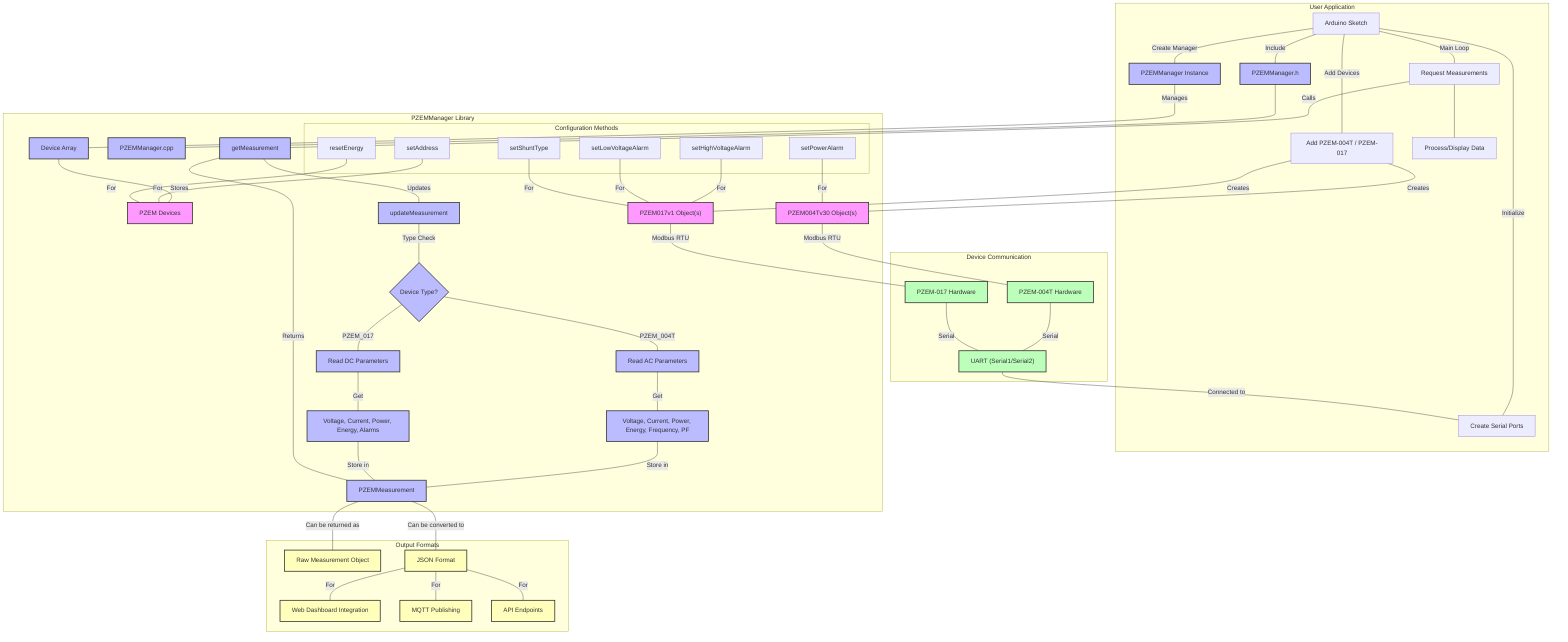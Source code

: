flowchart TD
    subgraph "User Application"
        A[Arduino Sketch] --- |"Include"| B[PZEMManager.h]
        A --- |"Initialize"| C[Create Serial Ports]
        A --- |"Create Manager"| D[PZEMManager Instance]
        A --- |"Add Devices"| E[Add PZEM-004T / PZEM-017]
        A --- |"Main Loop"| F[Request Measurements]
        F --- G[Process/Display Data]
    end

    subgraph "PZEMManager Library"
        B --- H[PZEMManager.cpp]
        
        D --- |"Manages"| I[Device Array]
        I --- |"Stores"| J[PZEM Devices]
        
        E --- |"Creates"| K["PZEM004Tv30 Object(s)"]
        E --- |"Creates"| L["PZEM017v1 Object(s)"]
        
        F --- |"Calls"| M[getMeasurement]
        M --- |"Updates"| N[updateMeasurement]
        N --- |"Type Check"| O{Device Type?}
        
        O --- |"PZEM_004T"| P[Read AC Parameters]
        O --- |"PZEM_017"| Q[Read DC Parameters]
        
        P --- |"Get"| R[Voltage, Current, Power, Energy, Frequency, PF]
        Q --- |"Get"| S[Voltage, Current, Power, Energy, Alarms]
        
        R --- |"Store in"| T[PZEMMeasurement]
        S --- |"Store in"| T
        
        M --- |"Returns"| T
        
        subgraph "Configuration Methods"
            U[setAddress]
            V[resetEnergy]
            W[setPowerAlarm]
            X[setHighVoltageAlarm]
            Y[setLowVoltageAlarm]
            Z[setShuntType]
        end
        
        U & V --- |"For"| J
        W --- |"For"| K
        X & Y & Z --- |"For"| L
    end
    
    subgraph "Device Communication"
        K --- |"Modbus RTU"| AA[PZEM-004T Hardware]
        L --- |"Modbus RTU"| AB[PZEM-017 Hardware]
        
        AA --- |"Serial"| AC["UART (Serial1/Serial2)"]
        AB --- |"Serial"| AC
        
        AC --- |"Connected to"| C
    end
    
    subgraph "Output Formats"
        T --- |"Can be returned as"| AD[Raw Measurement Object]
        T --- |"Can be converted to"| AE[JSON Format]
        AE --- |"For"| AF[Web Dashboard Integration]
        AE --- |"For"| AG[MQTT Publishing]
        AE --- |"For"| AH[API Endpoints]
    end
    
    classDef devices fill:#f9f,stroke:#333,stroke-width:2px;
    classDef core fill:#bbf,stroke:#333,stroke-width:2px;
    classDef hardware fill:#bfb,stroke:#333,stroke-width:2px;
    classDef output fill:#ffb,stroke:#333,stroke-width:2px;
    
    class J,K,L devices;
    class B,H,D,I,M,N,O,P,Q,R,S,T core;
    class AA,AB,AC hardware;
    class AD,AE,AF,AG,AH output;
